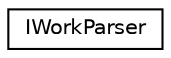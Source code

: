 digraph "类继承关系图"
{
  edge [fontname="Helvetica",fontsize="10",labelfontname="Helvetica",labelfontsize="10"];
  node [fontname="Helvetica",fontsize="10",shape=record];
  rankdir="LR";
  Node0 [label="IWorkParser",height=0.2,width=0.4,color="black", fillcolor="white", style="filled",URL="$class_i_work_parser.html"];
}
